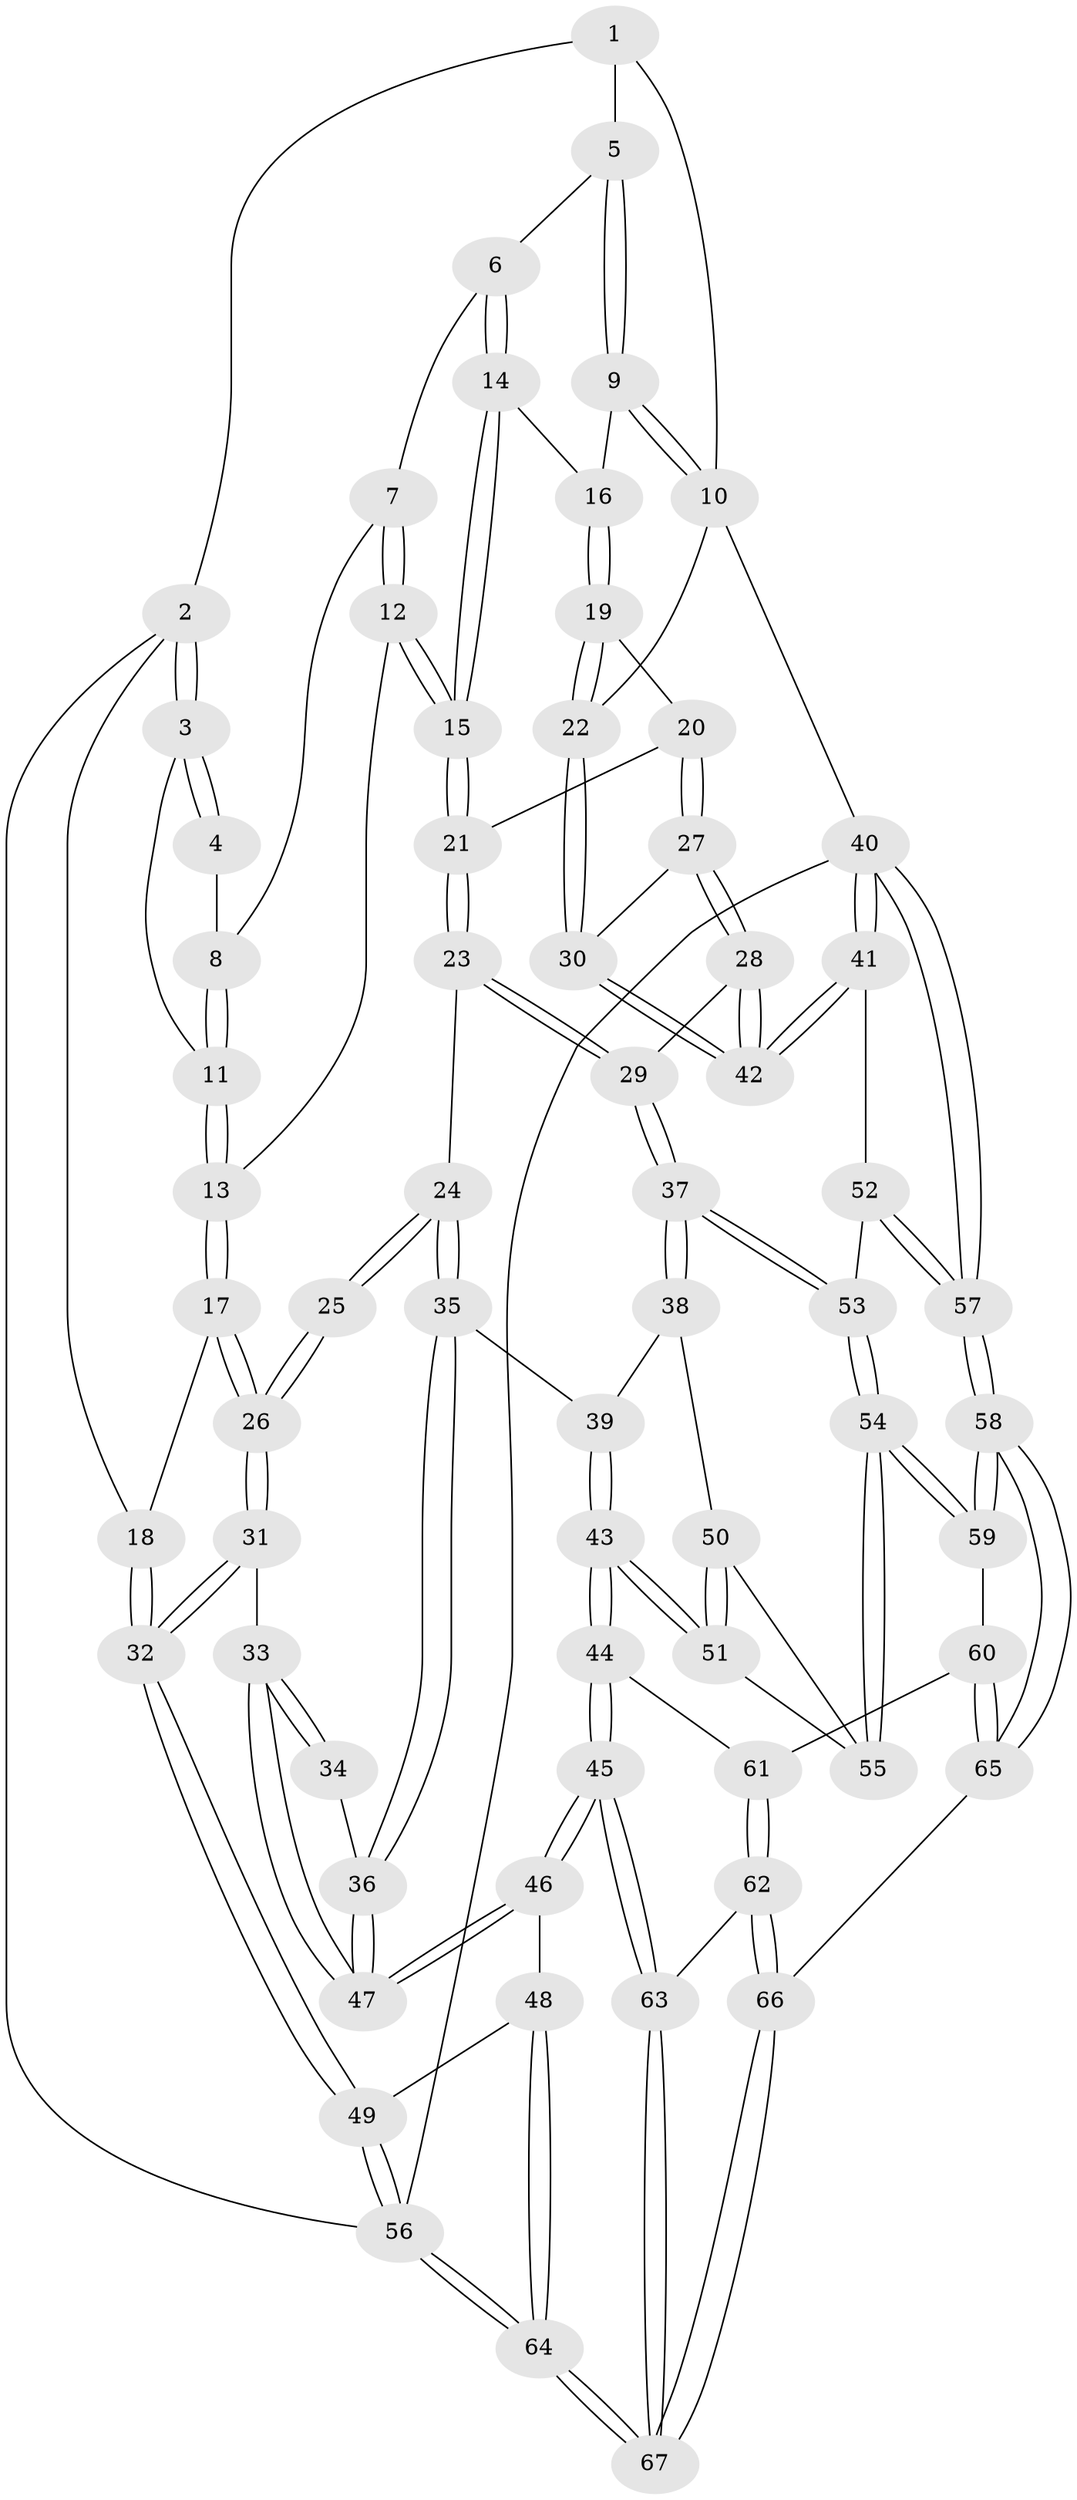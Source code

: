 // Generated by graph-tools (version 1.1) at 2025/02/03/09/25 05:02:01]
// undirected, 67 vertices, 164 edges
graph export_dot {
graph [start="1"]
  node [color=gray90,style=filled];
  1 [pos="+0.8127992799192953+0"];
  2 [pos="+0+0"];
  3 [pos="+0.24882833817240382+0"];
  4 [pos="+0.6281742379715427+0"];
  5 [pos="+0.8643403720121896+0.020159247494132806"];
  6 [pos="+0.7603689234264597+0.1468419478374245"];
  7 [pos="+0.630599962060892+0.05100037402880681"];
  8 [pos="+0.6297185791366655+0.03954480385152364"];
  9 [pos="+1+0.1650760084745207"];
  10 [pos="+1+0.263051789131192"];
  11 [pos="+0.3173964148490312+0.08777215657714164"];
  12 [pos="+0.5043049060101967+0.23945817658744825"];
  13 [pos="+0.33183128106340143+0.16322123447977918"];
  14 [pos="+0.7641335198772716+0.19328030498746687"];
  15 [pos="+0.5416006408620191+0.2891041324375663"];
  16 [pos="+0.7855018232495758+0.21414489386075586"];
  17 [pos="+0.20599310051371789+0.3088399064603385"];
  18 [pos="+0+0"];
  19 [pos="+0.8071255247125688+0.2991049114481001"];
  20 [pos="+0.7685811433166694+0.40068904734694116"];
  21 [pos="+0.5448903662518965+0.303493484372625"];
  22 [pos="+1+0.31098820431585994"];
  23 [pos="+0.5224452965378668+0.38943998428079096"];
  24 [pos="+0.4575685851266194+0.49302820203503916"];
  25 [pos="+0.4035289514850888+0.4838603277087798"];
  26 [pos="+0.17728980834410993+0.4148263497625129"];
  27 [pos="+0.8130601046175897+0.5197449150913149"];
  28 [pos="+0.794147480631968+0.5557736317797795"];
  29 [pos="+0.7747152981074659+0.5837128193436104"];
  30 [pos="+1+0.3729652241169692"];
  31 [pos="+0.0779741922214786+0.5140867354584363"];
  32 [pos="+0+0.5571637398127683"];
  33 [pos="+0.16921860721253493+0.6045303164650797"];
  34 [pos="+0.33292220561937225+0.5816464176473327"];
  35 [pos="+0.4902322358283327+0.5925740043155052"];
  36 [pos="+0.3682555387432821+0.6725029343681905"];
  37 [pos="+0.7629182700537904+0.612764991935408"];
  38 [pos="+0.5696132001305351+0.636426590089222"];
  39 [pos="+0.5185860073838567+0.6136312109649751"];
  40 [pos="+1+1"];
  41 [pos="+1+0.8187722752535982"];
  42 [pos="+1+0.7482259708094595"];
  43 [pos="+0.42838240202509587+0.8231800125001818"];
  44 [pos="+0.4135512560371042+0.8391794940131316"];
  45 [pos="+0.30350279054386076+0.8333971709407499"];
  46 [pos="+0.2959192412354675+0.8256995361041014"];
  47 [pos="+0.28686756905508604+0.7422149950506427"];
  48 [pos="+0.17155868585537748+0.8603339645590019"];
  49 [pos="+0+0.6124438419020807"];
  50 [pos="+0.5647751639921562+0.7237031985007205"];
  51 [pos="+0.4536262798594628+0.8089841369484827"];
  52 [pos="+0.7736225476767745+0.6431840349733756"];
  53 [pos="+0.773155796892267+0.6424076966147286"];
  54 [pos="+0.6091080857679384+0.8477130632323475"];
  55 [pos="+0.5811524979692428+0.7861488408560179"];
  56 [pos="+0+1"];
  57 [pos="+0.9037212136265254+1"];
  58 [pos="+0.9015944484872525+1"];
  59 [pos="+0.6097482870288915+0.8899908664651562"];
  60 [pos="+0.47795600503268854+0.8808417278627727"];
  61 [pos="+0.4714370207400935+0.8779541072761532"];
  62 [pos="+0.43184562652054+0.9815901657502047"];
  63 [pos="+0.30523048354414495+0.8685333135955063"];
  64 [pos="+0+1"];
  65 [pos="+0.5056412224178111+1"];
  66 [pos="+0.4990058438746025+1"];
  67 [pos="+0.2797071350024988+1"];
  1 -- 2;
  1 -- 5;
  1 -- 10;
  2 -- 3;
  2 -- 3;
  2 -- 18;
  2 -- 56;
  3 -- 4;
  3 -- 4;
  3 -- 11;
  4 -- 8;
  5 -- 6;
  5 -- 9;
  5 -- 9;
  6 -- 7;
  6 -- 14;
  6 -- 14;
  7 -- 8;
  7 -- 12;
  7 -- 12;
  8 -- 11;
  8 -- 11;
  9 -- 10;
  9 -- 10;
  9 -- 16;
  10 -- 22;
  10 -- 40;
  11 -- 13;
  11 -- 13;
  12 -- 13;
  12 -- 15;
  12 -- 15;
  13 -- 17;
  13 -- 17;
  14 -- 15;
  14 -- 15;
  14 -- 16;
  15 -- 21;
  15 -- 21;
  16 -- 19;
  16 -- 19;
  17 -- 18;
  17 -- 26;
  17 -- 26;
  18 -- 32;
  18 -- 32;
  19 -- 20;
  19 -- 22;
  19 -- 22;
  20 -- 21;
  20 -- 27;
  20 -- 27;
  21 -- 23;
  21 -- 23;
  22 -- 30;
  22 -- 30;
  23 -- 24;
  23 -- 29;
  23 -- 29;
  24 -- 25;
  24 -- 25;
  24 -- 35;
  24 -- 35;
  25 -- 26;
  25 -- 26;
  26 -- 31;
  26 -- 31;
  27 -- 28;
  27 -- 28;
  27 -- 30;
  28 -- 29;
  28 -- 42;
  28 -- 42;
  29 -- 37;
  29 -- 37;
  30 -- 42;
  30 -- 42;
  31 -- 32;
  31 -- 32;
  31 -- 33;
  32 -- 49;
  32 -- 49;
  33 -- 34;
  33 -- 34;
  33 -- 47;
  33 -- 47;
  34 -- 36;
  35 -- 36;
  35 -- 36;
  35 -- 39;
  36 -- 47;
  36 -- 47;
  37 -- 38;
  37 -- 38;
  37 -- 53;
  37 -- 53;
  38 -- 39;
  38 -- 50;
  39 -- 43;
  39 -- 43;
  40 -- 41;
  40 -- 41;
  40 -- 57;
  40 -- 57;
  40 -- 56;
  41 -- 42;
  41 -- 42;
  41 -- 52;
  43 -- 44;
  43 -- 44;
  43 -- 51;
  43 -- 51;
  44 -- 45;
  44 -- 45;
  44 -- 61;
  45 -- 46;
  45 -- 46;
  45 -- 63;
  45 -- 63;
  46 -- 47;
  46 -- 47;
  46 -- 48;
  48 -- 49;
  48 -- 64;
  48 -- 64;
  49 -- 56;
  49 -- 56;
  50 -- 51;
  50 -- 51;
  50 -- 55;
  51 -- 55;
  52 -- 53;
  52 -- 57;
  52 -- 57;
  53 -- 54;
  53 -- 54;
  54 -- 55;
  54 -- 55;
  54 -- 59;
  54 -- 59;
  56 -- 64;
  56 -- 64;
  57 -- 58;
  57 -- 58;
  58 -- 59;
  58 -- 59;
  58 -- 65;
  58 -- 65;
  59 -- 60;
  60 -- 61;
  60 -- 65;
  60 -- 65;
  61 -- 62;
  61 -- 62;
  62 -- 63;
  62 -- 66;
  62 -- 66;
  63 -- 67;
  63 -- 67;
  64 -- 67;
  64 -- 67;
  65 -- 66;
  66 -- 67;
  66 -- 67;
}
